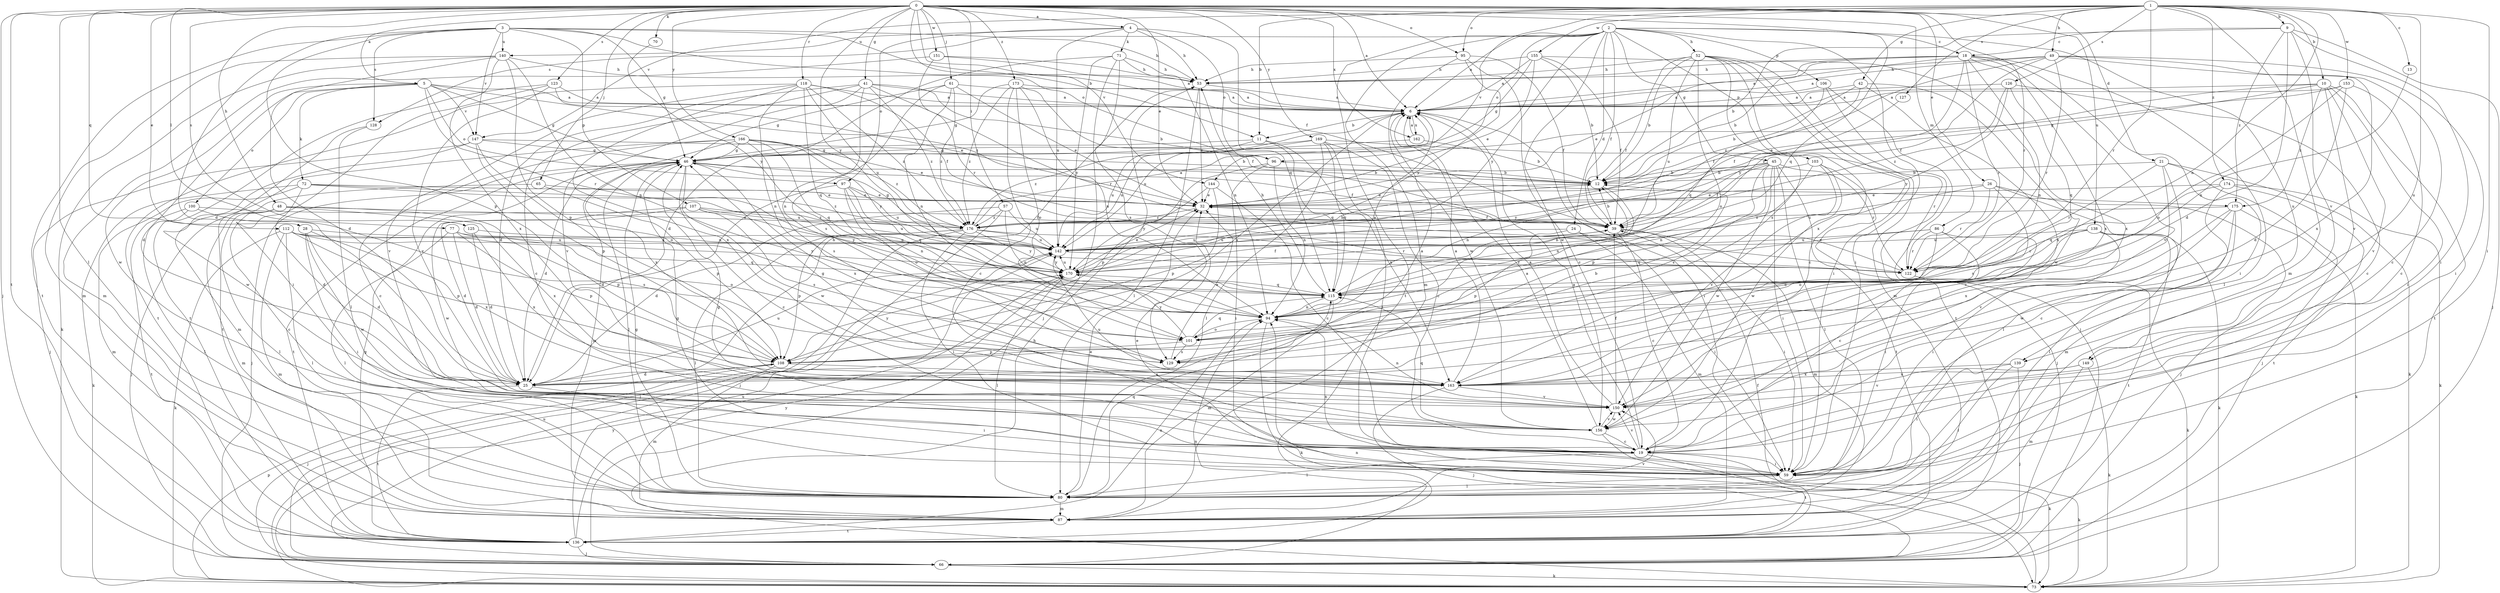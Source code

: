 strict digraph  {
0;
1;
2;
3;
4;
5;
6;
9;
10;
11;
12;
13;
18;
19;
21;
24;
25;
26;
28;
32;
39;
41;
42;
45;
46;
48;
49;
52;
53;
57;
59;
61;
65;
66;
70;
71;
72;
73;
77;
80;
86;
87;
94;
95;
96;
97;
100;
101;
103;
106;
107;
108;
112;
115;
118;
122;
123;
125;
126;
127;
128;
129;
136;
138;
139;
140;
142;
144;
147;
149;
150;
151;
153;
155;
156;
162;
163;
166;
169;
170;
173;
174;
175;
176;
0 -> 4  [label=a];
0 -> 5  [label=a];
0 -> 6  [label=a];
0 -> 21  [label=d];
0 -> 26  [label=e];
0 -> 28  [label=e];
0 -> 32  [label=e];
0 -> 39  [label=f];
0 -> 41  [label=g];
0 -> 48  [label=h];
0 -> 57  [label=i];
0 -> 61  [label=j];
0 -> 65  [label=j];
0 -> 66  [label=j];
0 -> 70  [label=k];
0 -> 77  [label=l];
0 -> 80  [label=l];
0 -> 86  [label=m];
0 -> 95  [label=o];
0 -> 112  [label=q];
0 -> 115  [label=q];
0 -> 118  [label=r];
0 -> 122  [label=r];
0 -> 123  [label=s];
0 -> 125  [label=s];
0 -> 136  [label=t];
0 -> 138  [label=u];
0 -> 144  [label=v];
0 -> 151  [label=w];
0 -> 162  [label=x];
0 -> 166  [label=y];
0 -> 169  [label=y];
0 -> 170  [label=y];
0 -> 173  [label=z];
1 -> 9  [label=b];
1 -> 10  [label=b];
1 -> 11  [label=b];
1 -> 13  [label=c];
1 -> 42  [label=g];
1 -> 49  [label=h];
1 -> 59  [label=i];
1 -> 87  [label=m];
1 -> 94  [label=n];
1 -> 95  [label=o];
1 -> 122  [label=r];
1 -> 126  [label=s];
1 -> 127  [label=s];
1 -> 139  [label=u];
1 -> 144  [label=v];
1 -> 147  [label=v];
1 -> 153  [label=w];
1 -> 155  [label=w];
1 -> 174  [label=z];
2 -> 6  [label=a];
2 -> 18  [label=c];
2 -> 24  [label=d];
2 -> 39  [label=f];
2 -> 45  [label=g];
2 -> 52  [label=h];
2 -> 59  [label=i];
2 -> 87  [label=m];
2 -> 96  [label=o];
2 -> 103  [label=p];
2 -> 106  [label=p];
2 -> 128  [label=s];
2 -> 136  [label=t];
2 -> 139  [label=u];
2 -> 156  [label=w];
2 -> 170  [label=y];
3 -> 11  [label=b];
3 -> 25  [label=d];
3 -> 46  [label=g];
3 -> 53  [label=h];
3 -> 96  [label=o];
3 -> 107  [label=p];
3 -> 108  [label=p];
3 -> 128  [label=s];
3 -> 136  [label=t];
3 -> 140  [label=u];
3 -> 147  [label=v];
4 -> 53  [label=h];
4 -> 71  [label=k];
4 -> 96  [label=o];
4 -> 97  [label=o];
4 -> 115  [label=q];
4 -> 140  [label=u];
4 -> 142  [label=u];
5 -> 6  [label=a];
5 -> 25  [label=d];
5 -> 46  [label=g];
5 -> 72  [label=k];
5 -> 97  [label=o];
5 -> 100  [label=o];
5 -> 122  [label=r];
5 -> 147  [label=v];
5 -> 156  [label=w];
5 -> 175  [label=z];
6 -> 11  [label=b];
6 -> 59  [label=i];
6 -> 142  [label=u];
6 -> 162  [label=x];
9 -> 12  [label=b];
9 -> 18  [label=c];
9 -> 25  [label=d];
9 -> 59  [label=i];
9 -> 66  [label=j];
9 -> 149  [label=v];
9 -> 175  [label=z];
10 -> 6  [label=a];
10 -> 32  [label=e];
10 -> 59  [label=i];
10 -> 136  [label=t];
10 -> 149  [label=v];
10 -> 150  [label=v];
10 -> 175  [label=z];
10 -> 176  [label=z];
11 -> 46  [label=g];
11 -> 115  [label=q];
11 -> 142  [label=u];
11 -> 163  [label=x];
12 -> 32  [label=e];
12 -> 94  [label=n];
13 -> 94  [label=n];
18 -> 6  [label=a];
18 -> 12  [label=b];
18 -> 32  [label=e];
18 -> 53  [label=h];
18 -> 59  [label=i];
18 -> 80  [label=l];
18 -> 94  [label=n];
18 -> 122  [label=r];
18 -> 150  [label=v];
18 -> 163  [label=x];
18 -> 170  [label=y];
19 -> 6  [label=a];
19 -> 46  [label=g];
19 -> 59  [label=i];
19 -> 73  [label=k];
19 -> 80  [label=l];
19 -> 136  [label=t];
19 -> 150  [label=v];
21 -> 12  [label=b];
21 -> 66  [label=j];
21 -> 73  [label=k];
21 -> 80  [label=l];
21 -> 122  [label=r];
21 -> 150  [label=v];
24 -> 59  [label=i];
24 -> 87  [label=m];
24 -> 108  [label=p];
24 -> 142  [label=u];
25 -> 6  [label=a];
25 -> 53  [label=h];
25 -> 59  [label=i];
25 -> 136  [label=t];
25 -> 142  [label=u];
26 -> 32  [label=e];
26 -> 66  [label=j];
26 -> 87  [label=m];
26 -> 122  [label=r];
26 -> 129  [label=s];
26 -> 142  [label=u];
28 -> 25  [label=d];
28 -> 59  [label=i];
28 -> 142  [label=u];
28 -> 156  [label=w];
28 -> 163  [label=x];
32 -> 39  [label=f];
32 -> 176  [label=z];
39 -> 12  [label=b];
39 -> 19  [label=c];
39 -> 59  [label=i];
39 -> 87  [label=m];
39 -> 142  [label=u];
41 -> 6  [label=a];
41 -> 12  [label=b];
41 -> 19  [label=c];
41 -> 25  [label=d];
41 -> 94  [label=n];
41 -> 122  [label=r];
41 -> 150  [label=v];
41 -> 176  [label=z];
42 -> 6  [label=a];
42 -> 12  [label=b];
42 -> 39  [label=f];
42 -> 156  [label=w];
42 -> 163  [label=x];
45 -> 12  [label=b];
45 -> 39  [label=f];
45 -> 59  [label=i];
45 -> 80  [label=l];
45 -> 94  [label=n];
45 -> 108  [label=p];
45 -> 122  [label=r];
45 -> 129  [label=s];
45 -> 136  [label=t];
45 -> 156  [label=w];
45 -> 170  [label=y];
46 -> 12  [label=b];
46 -> 19  [label=c];
46 -> 25  [label=d];
46 -> 39  [label=f];
46 -> 66  [label=j];
46 -> 80  [label=l];
46 -> 87  [label=m];
46 -> 136  [label=t];
46 -> 156  [label=w];
46 -> 163  [label=x];
48 -> 19  [label=c];
48 -> 80  [label=l];
48 -> 87  [label=m];
48 -> 108  [label=p];
48 -> 163  [label=x];
48 -> 176  [label=z];
49 -> 6  [label=a];
49 -> 19  [label=c];
49 -> 39  [label=f];
49 -> 53  [label=h];
49 -> 59  [label=i];
49 -> 122  [label=r];
49 -> 163  [label=x];
49 -> 176  [label=z];
52 -> 12  [label=b];
52 -> 19  [label=c];
52 -> 39  [label=f];
52 -> 53  [label=h];
52 -> 59  [label=i];
52 -> 87  [label=m];
52 -> 101  [label=o];
52 -> 129  [label=s];
52 -> 142  [label=u];
52 -> 163  [label=x];
53 -> 6  [label=a];
53 -> 32  [label=e];
53 -> 80  [label=l];
57 -> 25  [label=d];
57 -> 66  [label=j];
57 -> 94  [label=n];
57 -> 142  [label=u];
57 -> 176  [label=z];
59 -> 32  [label=e];
59 -> 46  [label=g];
59 -> 80  [label=l];
59 -> 94  [label=n];
61 -> 6  [label=a];
61 -> 32  [label=e];
61 -> 46  [label=g];
61 -> 94  [label=n];
61 -> 129  [label=s];
61 -> 176  [label=z];
65 -> 32  [label=e];
65 -> 66  [label=j];
65 -> 108  [label=p];
66 -> 73  [label=k];
66 -> 94  [label=n];
70 -> 170  [label=y];
71 -> 25  [label=d];
71 -> 53  [label=h];
71 -> 66  [label=j];
71 -> 94  [label=n];
71 -> 129  [label=s];
71 -> 170  [label=y];
72 -> 25  [label=d];
72 -> 32  [label=e];
72 -> 73  [label=k];
72 -> 87  [label=m];
72 -> 142  [label=u];
72 -> 176  [label=z];
73 -> 53  [label=h];
73 -> 94  [label=n];
73 -> 108  [label=p];
73 -> 142  [label=u];
73 -> 170  [label=y];
77 -> 25  [label=d];
77 -> 80  [label=l];
77 -> 101  [label=o];
77 -> 108  [label=p];
77 -> 142  [label=u];
80 -> 32  [label=e];
80 -> 46  [label=g];
80 -> 87  [label=m];
80 -> 115  [label=q];
86 -> 19  [label=c];
86 -> 59  [label=i];
86 -> 101  [label=o];
86 -> 115  [label=q];
86 -> 122  [label=r];
86 -> 142  [label=u];
87 -> 136  [label=t];
87 -> 150  [label=v];
94 -> 6  [label=a];
94 -> 73  [label=k];
94 -> 101  [label=o];
95 -> 19  [label=c];
95 -> 39  [label=f];
95 -> 53  [label=h];
95 -> 156  [label=w];
95 -> 170  [label=y];
96 -> 12  [label=b];
96 -> 59  [label=i];
96 -> 94  [label=n];
96 -> 108  [label=p];
97 -> 25  [label=d];
97 -> 32  [label=e];
97 -> 94  [label=n];
97 -> 101  [label=o];
97 -> 115  [label=q];
97 -> 142  [label=u];
100 -> 39  [label=f];
100 -> 80  [label=l];
100 -> 129  [label=s];
100 -> 136  [label=t];
101 -> 108  [label=p];
101 -> 115  [label=q];
101 -> 129  [label=s];
101 -> 170  [label=y];
103 -> 12  [label=b];
103 -> 66  [label=j];
103 -> 94  [label=n];
103 -> 150  [label=v];
103 -> 156  [label=w];
106 -> 6  [label=a];
106 -> 66  [label=j];
106 -> 115  [label=q];
106 -> 136  [label=t];
107 -> 25  [label=d];
107 -> 129  [label=s];
107 -> 142  [label=u];
107 -> 156  [label=w];
107 -> 170  [label=y];
107 -> 176  [label=z];
108 -> 6  [label=a];
108 -> 25  [label=d];
108 -> 66  [label=j];
108 -> 87  [label=m];
108 -> 163  [label=x];
108 -> 170  [label=y];
112 -> 73  [label=k];
112 -> 80  [label=l];
112 -> 87  [label=m];
112 -> 108  [label=p];
112 -> 115  [label=q];
112 -> 142  [label=u];
112 -> 170  [label=y];
115 -> 12  [label=b];
115 -> 53  [label=h];
115 -> 87  [label=m];
115 -> 94  [label=n];
118 -> 6  [label=a];
118 -> 39  [label=f];
118 -> 94  [label=n];
118 -> 115  [label=q];
118 -> 136  [label=t];
118 -> 142  [label=u];
118 -> 150  [label=v];
118 -> 163  [label=x];
118 -> 176  [label=z];
122 -> 32  [label=e];
122 -> 73  [label=k];
123 -> 6  [label=a];
123 -> 32  [label=e];
123 -> 59  [label=i];
123 -> 136  [label=t];
123 -> 150  [label=v];
125 -> 25  [label=d];
125 -> 142  [label=u];
125 -> 163  [label=x];
126 -> 6  [label=a];
126 -> 19  [label=c];
126 -> 115  [label=q];
126 -> 170  [label=y];
126 -> 176  [label=z];
127 -> 39  [label=f];
128 -> 80  [label=l];
128 -> 136  [label=t];
129 -> 12  [label=b];
129 -> 32  [label=e];
136 -> 39  [label=f];
136 -> 46  [label=g];
136 -> 66  [label=j];
136 -> 94  [label=n];
136 -> 142  [label=u];
136 -> 170  [label=y];
138 -> 59  [label=i];
138 -> 73  [label=k];
138 -> 101  [label=o];
138 -> 122  [label=r];
138 -> 136  [label=t];
138 -> 142  [label=u];
139 -> 59  [label=i];
139 -> 66  [label=j];
139 -> 80  [label=l];
139 -> 163  [label=x];
140 -> 25  [label=d];
140 -> 53  [label=h];
140 -> 73  [label=k];
140 -> 87  [label=m];
140 -> 94  [label=n];
140 -> 108  [label=p];
140 -> 163  [label=x];
142 -> 12  [label=b];
142 -> 122  [label=r];
142 -> 170  [label=y];
144 -> 19  [label=c];
144 -> 32  [label=e];
144 -> 108  [label=p];
144 -> 170  [label=y];
147 -> 12  [label=b];
147 -> 46  [label=g];
147 -> 66  [label=j];
147 -> 101  [label=o];
147 -> 108  [label=p];
147 -> 156  [label=w];
149 -> 73  [label=k];
149 -> 87  [label=m];
149 -> 150  [label=v];
149 -> 163  [label=x];
150 -> 6  [label=a];
150 -> 39  [label=f];
150 -> 94  [label=n];
150 -> 142  [label=u];
150 -> 156  [label=w];
151 -> 6  [label=a];
151 -> 53  [label=h];
151 -> 87  [label=m];
151 -> 122  [label=r];
153 -> 6  [label=a];
153 -> 19  [label=c];
153 -> 25  [label=d];
153 -> 46  [label=g];
153 -> 101  [label=o];
155 -> 6  [label=a];
155 -> 12  [label=b];
155 -> 32  [label=e];
155 -> 39  [label=f];
155 -> 46  [label=g];
155 -> 53  [label=h];
155 -> 163  [label=x];
156 -> 6  [label=a];
156 -> 19  [label=c];
156 -> 73  [label=k];
156 -> 115  [label=q];
156 -> 150  [label=v];
162 -> 6  [label=a];
162 -> 12  [label=b];
162 -> 176  [label=z];
163 -> 6  [label=a];
163 -> 46  [label=g];
163 -> 66  [label=j];
163 -> 150  [label=v];
166 -> 19  [label=c];
166 -> 32  [label=e];
166 -> 46  [label=g];
166 -> 87  [label=m];
166 -> 115  [label=q];
166 -> 129  [label=s];
166 -> 163  [label=x];
166 -> 170  [label=y];
166 -> 176  [label=z];
169 -> 19  [label=c];
169 -> 46  [label=g];
169 -> 59  [label=i];
169 -> 80  [label=l];
169 -> 115  [label=q];
169 -> 122  [label=r];
169 -> 142  [label=u];
170 -> 32  [label=e];
170 -> 39  [label=f];
170 -> 80  [label=l];
170 -> 115  [label=q];
170 -> 142  [label=u];
173 -> 6  [label=a];
173 -> 19  [label=c];
173 -> 39  [label=f];
173 -> 46  [label=g];
173 -> 94  [label=n];
173 -> 101  [label=o];
173 -> 176  [label=z];
174 -> 19  [label=c];
174 -> 32  [label=e];
174 -> 73  [label=k];
174 -> 115  [label=q];
174 -> 136  [label=t];
175 -> 73  [label=k];
175 -> 80  [label=l];
175 -> 150  [label=v];
175 -> 156  [label=w];
175 -> 163  [label=x];
175 -> 176  [label=z];
176 -> 6  [label=a];
176 -> 46  [label=g];
176 -> 59  [label=i];
176 -> 66  [label=j];
176 -> 80  [label=l];
176 -> 108  [label=p];
176 -> 122  [label=r];
176 -> 142  [label=u];
176 -> 170  [label=y];
}
